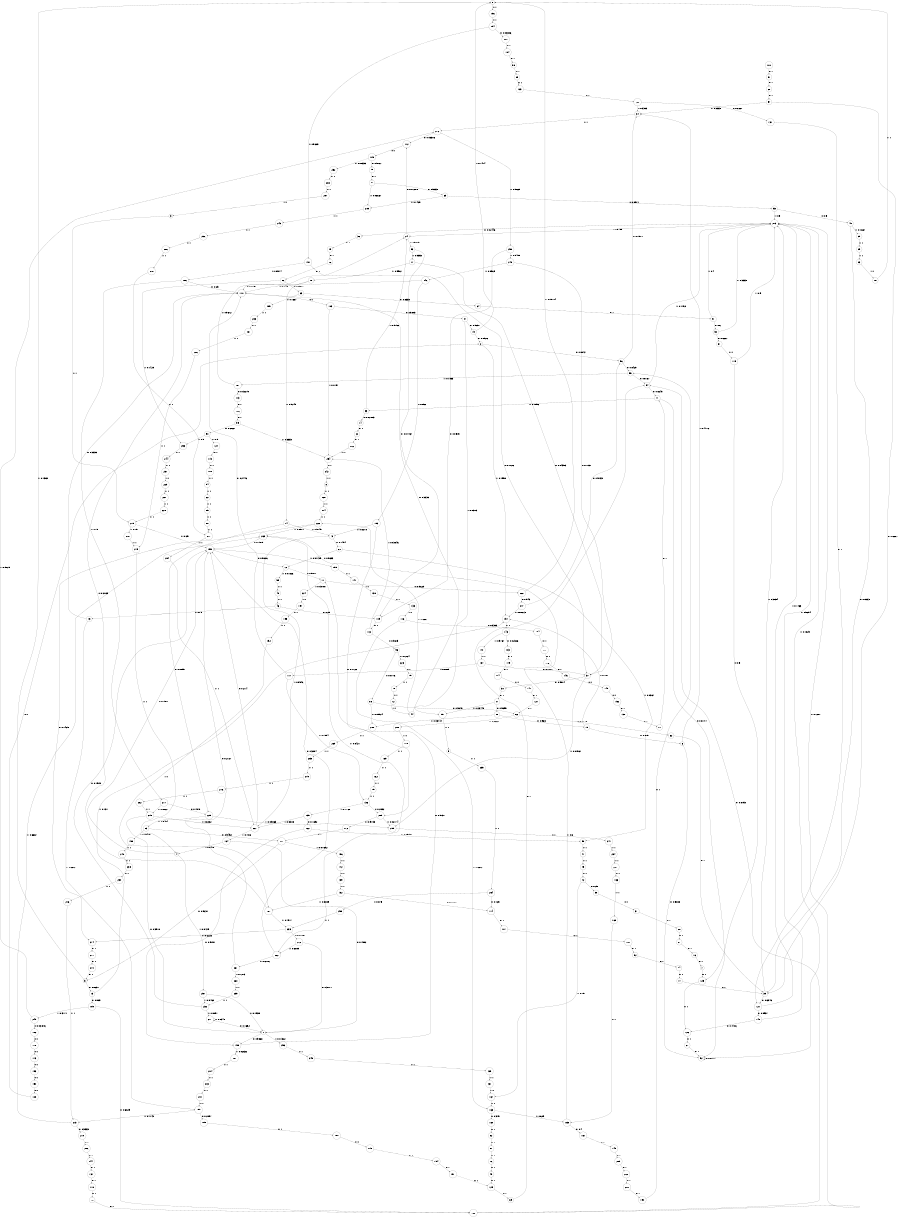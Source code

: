 digraph "ch3_both_short_L16" {
size = "6,8.5";
ratio = "fill";
node [shape = circle];
node [fontsize = 24];
edge [fontsize = 24];
0 -> 196 [label = "1: 1        "];
1 -> 198 [label = "0: 0.9868   "];
1 -> 256 [label = "1: 0.01322  "];
2 -> 56 [label = "0: 0.8042   "];
2 -> 157 [label = "1: 0.1958   "];
3 -> 219 [label = "1: 1        "];
4 -> 159 [label = "0: 0.1571   "];
4 -> 257 [label = "1: 0.8429   "];
5 -> 13 [label = "0: 0.8631   "];
5 -> 0 [label = "1: 0.1369   "];
6 -> 52 [label = "0: 0.5888   "];
6 -> 34 [label = "1: 0.4112   "];
7 -> 125 [label = "0: 1        "];
8 -> 228 [label = "1: 1        "];
9 -> 235 [label = "1: 1        "];
10 -> 110 [label = "0: 0.0751   "];
10 -> 74 [label = "1: 0.9249   "];
11 -> 268 [label = "0: 0.9629   "];
11 -> 224 [label = "1: 0.03708  "];
12 -> 11 [label = "0: 0.9817   "];
12 -> 59 [label = "1: 0.01826  "];
13 -> 189 [label = "0: 0.869    "];
13 -> 157 [label = "1: 0.131    "];
14 -> 32 [label = "0: 1        "];
15 -> 6 [label = "0: 0.819    "];
15 -> 157 [label = "1: 0.181    "];
16 -> 7 [label = "0: 1        "];
17 -> 37 [label = "0: 0.04393  "];
17 -> 10 [label = "1: 0.9561   "];
18 -> 0 [label = "1: 1        "];
19 -> 2 [label = "0: 0.8526   "];
19 -> 0 [label = "1: 0.1474   "];
20 -> 15 [label = "0: 0.963    "];
20 -> 280 [label = "1: 0.03704  "];
21 -> 16 [label = "0: 1        "];
22 -> 85 [label = "1: 1        "];
23 -> 18 [label = "1: 1        "];
24 -> 112 [label = "0: 0.01208  "];
24 -> 93 [label = "1: 0.9879   "];
25 -> 23 [label = "1: 1        "];
26 -> 86 [label = "0: 1        "];
27 -> 20 [label = "0: 0.9655   "];
27 -> 251 [label = "1: 0.03448  "];
28 -> 21 [label = "0: 1        "];
29 -> 26 [label = "0: 1        "];
30 -> 27 [label = "0: 1        "];
31 -> 28 [label = "0: 1        "];
32 -> 266 [label = "0: 1        "];
33 -> 14 [label = "0: 0.02083  "];
33 -> 24 [label = "1: 0.9792   "];
34 -> 272 [label = "1: 1        "];
35 -> 25 [label = "1: 1        "];
36 -> 29 [label = "0: 1        "];
37 -> 30 [label = "0: 0.9804   "];
37 -> 255 [label = "1: 0.01961  "];
38 -> 31 [label = "0: 1        "];
39 -> 121 [label = "0: 0.6346   "];
39 -> 273 [label = "1: 0.3654   "];
40 -> 39 [label = "0: 0.8333   "];
40 -> 35 [label = "1: 0.1667   "];
41 -> 52 [label = "0: 0.8144   "];
41 -> 33 [label = "1: 0.1856   "];
42 -> 38 [label = "0: 0.25     "];
42 -> 167 [label = "1: 0.75     "];
43 -> 110 [label = "0: 0.3333   "];
43 -> 199 [label = "1: 0.6667   "];
44 -> 110 [label = "0: 0.3333   "];
44 -> 222 [label = "1: 0.6667   "];
45 -> 42 [label = "1: 1        "];
46 -> 109 [label = "0: 0.25     "];
46 -> 43 [label = "1: 0.75     "];
47 -> 45 [label = "1: 1        "];
48 -> 46 [label = "1: 1        "];
49 -> 129 [label = "0: 1        "];
50 -> 61 [label = "0: 0.6667   "];
50 -> 273 [label = "1: 0.3333   "];
51 -> 50 [label = "0: 0.6      "];
51 -> 273 [label = "1: 0.4      "];
52 -> 52 [label = "0: 0.8171   "];
52 -> 273 [label = "1: 0.1829   "];
53 -> 40 [label = "0: 0.5      "];
53 -> 273 [label = "1: 0.5      "];
54 -> 41 [label = "0: 0.8248   "];
54 -> 273 [label = "1: 0.1752   "];
55 -> 54 [label = "0: 0.8167   "];
55 -> 181 [label = "1: 0.1833   "];
56 -> 55 [label = "0: 0.8429   "];
56 -> 34 [label = "1: 0.1571   "];
57 -> 39 [label = "0: 0.6667   "];
57 -> 34 [label = "1: 0.3333   "];
58 -> 47 [label = "1: 1        "];
59 -> 48 [label = "1: 1        "];
60 -> 12 [label = "0: 0.9633   "];
60 -> 58 [label = "1: 0.0367   "];
61 -> 119 [label = "0: 1        "];
62 -> 39 [label = "0: 1        "];
63 -> 64 [label = "0: 0.8333   "];
63 -> 285 [label = "1: 0.1667   "];
64 -> 51 [label = "0: 1        "];
65 -> 53 [label = "0: 0.8571   "];
65 -> 289 [label = "1: 0.1429   "];
66 -> 62 [label = "0: 0.7778   "];
66 -> 208 [label = "1: 0.2222   "];
67 -> 52 [label = "0: 1        "];
68 -> 57 [label = "0: 1        "];
69 -> 54 [label = "0: 1        "];
70 -> 188 [label = "0: 1        "];
71 -> 41 [label = "0: 1        "];
72 -> 44 [label = "1: 1        "];
73 -> 60 [label = "0: 0.1454   "];
73 -> 267 [label = "1: 0.8546   "];
74 -> 225 [label = "0: 0.0855   "];
74 -> 73 [label = "1: 0.9145   "];
75 -> 136 [label = "1: 1        "];
76 -> 49 [label = "0: 1        "];
77 -> 39 [label = "0: 1        "];
78 -> 72 [label = "1: 1        "];
79 -> 78 [label = "1: 1        "];
80 -> 277 [label = "1: 1        "];
81 -> 76 [label = "0: 1        "];
82 -> 81 [label = "0: 1        "];
83 -> 171 [label = "0: 0.9452   "];
83 -> 158 [label = "1: 0.05479  "];
84 -> 77 [label = "0: 1        "];
85 -> 80 [label = "1: 1        "];
86 -> 63 [label = "0: 0.8571   "];
86 -> 253 [label = "1: 0.1429   "];
87 -> 65 [label = "0: 0.9333   "];
87 -> 289 [label = "1: 0.06667  "];
88 -> 66 [label = "0: 0.9048   "];
88 -> 280 [label = "1: 0.09524  "];
89 -> 123 [label = "0: 1        "];
90 -> 124 [label = "0: 0.5      "];
90 -> 253 [label = "1: 0.5      "];
91 -> 68 [label = "0: 1        "];
92 -> 84 [label = "0: 1        "];
93 -> 109 [label = "0: 0.04467  "];
93 -> 17 [label = "1: 0.9553   "];
94 -> 22 [label = "1: 1        "];
95 -> 87 [label = "0: 1        "];
96 -> 88 [label = "0: 0.8776   "];
96 -> 223 [label = "1: 0.1224   "];
97 -> 19 [label = "0: 0.9697   "];
97 -> 251 [label = "1: 0.0303   "];
98 -> 89 [label = "0: 1        "];
99 -> 90 [label = "0: 0.6667   "];
99 -> 254 [label = "1: 0.3333   "];
100 -> 91 [label = "0: 1        "];
101 -> 92 [label = "0: 1        "];
102 -> 96 [label = "0: 0.9615   "];
102 -> 254 [label = "1: 0.03846  "];
103 -> 97 [label = "0: 0.9803   "];
103 -> 254 [label = "1: 0.0197   "];
104 -> 98 [label = "0: 1        "];
105 -> 95 [label = "0: 0.9167   "];
105 -> 252 [label = "1: 0.08333  "];
106 -> 99 [label = "0: 1        "];
107 -> 101 [label = "0: 1        "];
108 -> 94 [label = "1: 1        "];
109 -> 102 [label = "0: 1        "];
110 -> 103 [label = "0: 1        "];
111 -> 104 [label = "0: 1        "];
112 -> 105 [label = "0: 1        "];
113 -> 106 [label = "0: 1        "];
114 -> 107 [label = "0: 1        "];
115 -> 108 [label = "1: 1        "];
116 -> 184 [label = "0: 0.3333   "];
116 -> 163 [label = "1: 0.6667   "];
117 -> 110 [label = "0: 0.2446   "];
117 -> 136 [label = "1: 0.7554   "];
118 -> 70 [label = "0: 1        "];
119 -> 125 [label = "0: 0.5      "];
119 -> 273 [label = "1: 0.5      "];
120 -> 131 [label = "0: 0.6667   "];
120 -> 34 [label = "1: 0.3333   "];
121 -> 148 [label = "0: 0.8537   "];
121 -> 273 [label = "1: 0.1463   "];
122 -> 198 [label = "0: 0.9091   "];
122 -> 58 [label = "1: 0.09091  "];
123 -> 120 [label = "0: 1        "];
124 -> 115 [label = "0: 1        "];
125 -> 126 [label = "0: 1        "];
126 -> 67 [label = "0: 1        "];
127 -> 66 [label = "0: 1        "];
128 -> 2 [label = "0: 1        "];
129 -> 69 [label = "0: 1        "];
130 -> 71 [label = "0: 1        "];
131 -> 121 [label = "0: 1        "];
132 -> 114 [label = "0: 0.1111   "];
132 -> 187 [label = "1: 0.8889   "];
133 -> 116 [label = "1: 1        "];
134 -> 37 [label = "0: 0.1111   "];
134 -> 117 [label = "1: 0.8889   "];
135 -> 122 [label = "0: 0.1692   "];
135 -> 267 [label = "1: 0.8308   "];
136 -> 209 [label = "0: 0.2832   "];
136 -> 135 [label = "1: 0.7168   "];
137 -> 118 [label = "0: 1        "];
138 -> 133 [label = "1: 1        "];
139 -> 132 [label = "1: 1        "];
140 -> 134 [label = "1: 1        "];
141 -> 138 [label = "1: 1        "];
142 -> 139 [label = "1: 1        "];
143 -> 183 [label = "0: 0.02326  "];
143 -> 140 [label = "1: 0.9767   "];
144 -> 137 [label = "0: 1        "];
145 -> 205 [label = "0: 1        "];
146 -> 149 [label = "0: 1        "];
147 -> 127 [label = "0: 1        "];
148 -> 126 [label = "0: 0.4706   "];
148 -> 273 [label = "1: 0.5294   "];
149 -> 152 [label = "0: 1        "];
150 -> 128 [label = "0: 1        "];
151 -> 129 [label = "0: 1        "];
152 -> 130 [label = "0: 1        "];
153 -> 150 [label = "0: 1        "];
154 -> 151 [label = "0: 1        "];
155 -> 141 [label = "1: 1        "];
156 -> 142 [label = "1: 1        "];
157 -> 143 [label = "1: 1        "];
158 -> 240 [label = "1: 1        "];
159 -> 12 [label = "0: 0.9826   "];
159 -> 155 [label = "1: 0.01739  "];
160 -> 82 [label = "0: 1        "];
161 -> 145 [label = "0: 1        "];
162 -> 75 [label = "1: 1        "];
163 -> 160 [label = "0: 0.375    "];
163 -> 165 [label = "1: 0.625    "];
164 -> 1 [label = "0: 0.1582   "];
164 -> 4 [label = "1: 0.8418   "];
165 -> 161 [label = "0: 0.4      "];
165 -> 263 [label = "1: 0.6      "];
166 -> 168 [label = "1: 1        "];
167 -> 163 [label = "1: 1        "];
168 -> 165 [label = "1: 1        "];
169 -> 162 [label = "1: 1        "];
170 -> 169 [label = "1: 1        "];
171 -> 5 [label = "0: 0.9231   "];
171 -> 156 [label = "1: 0.07692  "];
172 -> 171 [label = "0: 1        "];
173 -> 153 [label = "0: 1        "];
174 -> 147 [label = "0: 1        "];
175 -> 154 [label = "0: 1        "];
176 -> 146 [label = "0: 1        "];
177 -> 176 [label = "0: 1        "];
178 -> 173 [label = "0: 1        "];
179 -> 174 [label = "0: 1        "];
180 -> 175 [label = "0: 1        "];
181 -> 113 [label = "0: 0.03279  "];
181 -> 24 [label = "1: 0.9672   "];
182 -> 178 [label = "0: 1        "];
183 -> 179 [label = "0: 1        "];
184 -> 177 [label = "0: 1        "];
185 -> 180 [label = "0: 1        "];
186 -> 110 [label = "0: 0.25     "];
186 -> 217 [label = "1: 0.75     "];
187 -> 110 [label = "0: 0.2083   "];
187 -> 233 [label = "1: 0.7917   "];
188 -> 54 [label = "0: 0.8793   "];
188 -> 273 [label = "1: 0.1207   "];
189 -> 188 [label = "0: 0.6829   "];
189 -> 249 [label = "1: 0.3171   "];
190 -> 55 [label = "0: 1        "];
191 -> 37 [label = "0: 0.1026   "];
191 -> 186 [label = "1: 0.8974   "];
192 -> 187 [label = "1: 1        "];
193 -> 209 [label = "0: 0.1722   "];
193 -> 73 [label = "1: 0.8278   "];
194 -> 111 [label = "0: 0.03306  "];
194 -> 191 [label = "1: 0.9669   "];
195 -> 192 [label = "1: 1        "];
196 -> 194 [label = "1: 1        "];
197 -> 195 [label = "1: 1        "];
198 -> 11 [label = "0: 0.9737   "];
198 -> 207 [label = "1: 0.02632  "];
199 -> 185 [label = "0: 0.2857   "];
199 -> 213 [label = "1: 0.7143   "];
200 -> 190 [label = "0: 1        "];
201 -> 199 [label = "1: 1        "];
202 -> 200 [label = "0: 1        "];
203 -> 201 [label = "1: 1        "];
204 -> 203 [label = "1: 1        "];
205 -> 202 [label = "0: 1        "];
206 -> 144 [label = "0: 1        "];
207 -> 204 [label = "1: 1        "];
208 -> 170 [label = "1: 1        "];
209 -> 172 [label = "0: 0.9783   "];
209 -> 255 [label = "1: 0.02174  "];
210 -> 206 [label = "0: 1        "];
211 -> 1 [label = "0: 0.1652   "];
211 -> 211 [label = "1: 0.8348   "];
212 -> 1 [label = "0: 0.3111   "];
212 -> 262 [label = "1: 0.6889   "];
213 -> 210 [label = "0: 0.3333   "];
213 -> 263 [label = "1: 0.6667   "];
214 -> 222 [label = "1: 1        "];
215 -> 4 [label = "1: 1        "];
216 -> 213 [label = "1: 1        "];
217 -> 225 [label = "0: 0.1978   "];
217 -> 275 [label = "1: 0.8022   "];
218 -> 215 [label = "1: 1        "];
219 -> 159 [label = "0: 0.25     "];
219 -> 218 [label = "1: 0.75     "];
220 -> 219 [label = "1: 1        "];
221 -> 220 [label = "1: 1        "];
222 -> 274 [label = "0: 0.1429   "];
222 -> 263 [label = "1: 0.8571   "];
223 -> 79 [label = "1: 1        "];
224 -> 197 [label = "1: 1        "];
225 -> 83 [label = "0: 0.9494   "];
225 -> 255 [label = "1: 0.05063  "];
226 -> 215 [label = "1: 1        "];
227 -> 166 [label = "1: 1        "];
228 -> 214 [label = "1: 1        "];
229 -> 221 [label = "1: 1        "];
230 -> 216 [label = "1: 1        "];
231 -> 167 [label = "1: 1        "];
232 -> 159 [label = "0: 0.1909   "];
232 -> 211 [label = "1: 0.8091   "];
233 -> 274 [label = "0: 0.2222   "];
233 -> 212 [label = "1: 0.7778   "];
234 -> 227 [label = "1: 1        "];
235 -> 264 [label = "1: 1        "];
236 -> 286 [label = "1: 1        "];
237 -> 229 [label = "1: 1        "];
238 -> 230 [label = "1: 1        "];
239 -> 231 [label = "1: 1        "];
240 -> 238 [label = "1: 1        "];
241 -> 234 [label = "1: 1        "];
242 -> 8 [label = "1: 1        "];
243 -> 236 [label = "1: 1        "];
244 -> 237 [label = "1: 1        "];
245 -> 239 [label = "1: 1        "];
246 -> 110 [label = "0: 0.148    "];
246 -> 193 [label = "1: 0.852    "];
247 -> 56 [label = "0: 0.9133   "];
247 -> 157 [label = "1: 0.08673  "];
248 -> 37 [label = "0: 0.1031   "];
248 -> 246 [label = "1: 0.8969   "];
249 -> 182 [label = "0: 0.03846  "];
249 -> 272 [label = "1: 0.9615   "];
250 -> 109 [label = "0: 0.0515   "];
250 -> 248 [label = "1: 0.9485   "];
251 -> 9 [label = "1: 1        "];
252 -> 288 [label = "1: 1        "];
253 -> 244 [label = "1: 1        "];
254 -> 242 [label = "1: 1        "];
255 -> 241 [label = "1: 1        "];
256 -> 245 [label = "1: 1        "];
257 -> 1 [label = "0: 0.1538   "];
257 -> 232 [label = "1: 0.8462   "];
258 -> 233 [label = "1: 1        "];
259 -> 232 [label = "1: 1        "];
260 -> 259 [label = "1: 1        "];
261 -> 159 [label = "0: 0.2727   "];
261 -> 260 [label = "1: 0.7273   "];
262 -> 159 [label = "0: 0.3284   "];
262 -> 261 [label = "1: 0.6716   "];
263 -> 159 [label = "0: 0.1579   "];
263 -> 262 [label = "1: 0.8421   "];
264 -> 114 [label = "0: 0.125    "];
264 -> 258 [label = "1: 0.875    "];
265 -> 279 [label = "1: 1        "];
266 -> 254 [label = "1: 1        "];
267 -> 159 [label = "0: 0.214    "];
267 -> 164 [label = "1: 0.786    "];
268 -> 247 [label = "0: 0.943    "];
268 -> 0 [label = "1: 0.05704  "];
269 -> 265 [label = "1: 1        "];
270 -> 5 [label = "0: 1        "];
271 -> 270 [label = "0: 1        "];
272 -> 112 [label = "0: 0.03306  "];
272 -> 250 [label = "1: 0.9669   "];
273 -> 36 [label = "0: 0.02446  "];
273 -> 24 [label = "1: 0.9755   "];
274 -> 271 [label = "0: 1        "];
275 -> 1 [label = "0: 0.3918   "];
275 -> 267 [label = "1: 0.6082   "];
276 -> 282 [label = "1: 1        "];
277 -> 284 [label = "1: 1        "];
278 -> 277 [label = "1: 1        "];
279 -> 276 [label = "1: 1        "];
280 -> 269 [label = "1: 1        "];
281 -> 226 [label = "1: 1        "];
282 -> 275 [label = "1: 1        "];
283 -> 281 [label = "1: 1        "];
284 -> 267 [label = "1: 1        "];
285 -> 283 [label = "1: 1        "];
286 -> 278 [label = "1: 1        "];
287 -> 3 [label = "1: 1        "];
288 -> 287 [label = "1: 1        "];
289 -> 243 [label = "1: 1        "];
}